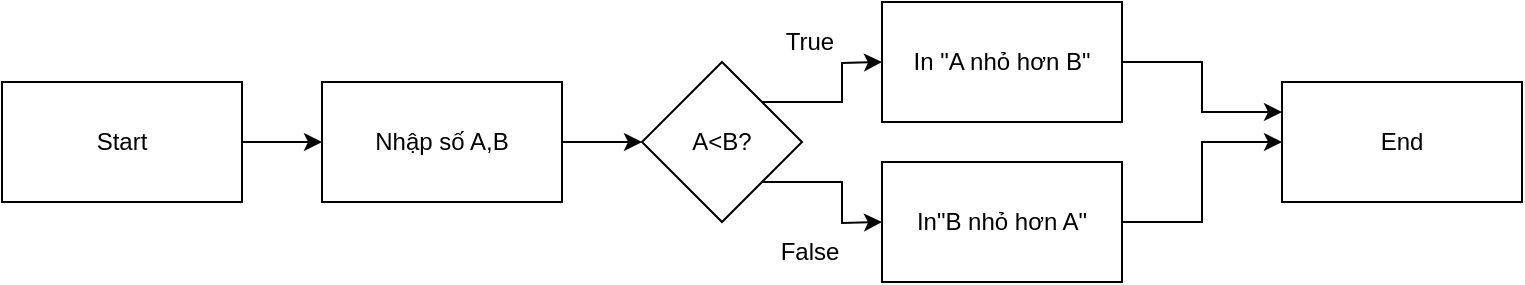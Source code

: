 <mxfile version="25.0.3">
  <diagram name="Trang-1" id="ZEVTTn3Smi4CdU0orfJl">
    <mxGraphModel dx="880" dy="468" grid="1" gridSize="10" guides="1" tooltips="1" connect="1" arrows="1" fold="1" page="1" pageScale="1" pageWidth="827" pageHeight="1169" math="0" shadow="0">
      <root>
        <mxCell id="0" />
        <mxCell id="1" parent="0" />
        <mxCell id="bHb2IhVpbPZFoquiB9Rg-2" value="End" style="rounded=0;whiteSpace=wrap;html=1;" vertex="1" parent="1">
          <mxGeometry x="680" y="210" width="120" height="60" as="geometry" />
        </mxCell>
        <mxCell id="bHb2IhVpbPZFoquiB9Rg-5" style="edgeStyle=orthogonalEdgeStyle;rounded=0;orthogonalLoop=1;jettySize=auto;html=1;exitX=1;exitY=0.5;exitDx=0;exitDy=0;" edge="1" parent="1" source="bHb2IhVpbPZFoquiB9Rg-3">
          <mxGeometry relative="1" as="geometry">
            <mxPoint x="200" y="240" as="targetPoint" />
          </mxGeometry>
        </mxCell>
        <mxCell id="bHb2IhVpbPZFoquiB9Rg-3" value="Start" style="rounded=0;whiteSpace=wrap;html=1;" vertex="1" parent="1">
          <mxGeometry x="40" y="210" width="120" height="60" as="geometry" />
        </mxCell>
        <mxCell id="bHb2IhVpbPZFoquiB9Rg-7" style="edgeStyle=orthogonalEdgeStyle;rounded=0;orthogonalLoop=1;jettySize=auto;html=1;exitX=1;exitY=0.5;exitDx=0;exitDy=0;" edge="1" parent="1" source="bHb2IhVpbPZFoquiB9Rg-6">
          <mxGeometry relative="1" as="geometry">
            <mxPoint x="360" y="240" as="targetPoint" />
          </mxGeometry>
        </mxCell>
        <mxCell id="bHb2IhVpbPZFoquiB9Rg-6" value="Nhập số A,B" style="rounded=0;whiteSpace=wrap;html=1;" vertex="1" parent="1">
          <mxGeometry x="200" y="210" width="120" height="60" as="geometry" />
        </mxCell>
        <mxCell id="bHb2IhVpbPZFoquiB9Rg-12" style="edgeStyle=orthogonalEdgeStyle;rounded=0;orthogonalLoop=1;jettySize=auto;html=1;exitX=1;exitY=0;exitDx=0;exitDy=0;" edge="1" parent="1" source="bHb2IhVpbPZFoquiB9Rg-9">
          <mxGeometry relative="1" as="geometry">
            <mxPoint x="480" y="200" as="targetPoint" />
          </mxGeometry>
        </mxCell>
        <mxCell id="bHb2IhVpbPZFoquiB9Rg-13" style="edgeStyle=orthogonalEdgeStyle;rounded=0;orthogonalLoop=1;jettySize=auto;html=1;exitX=1;exitY=1;exitDx=0;exitDy=0;" edge="1" parent="1" source="bHb2IhVpbPZFoquiB9Rg-9">
          <mxGeometry relative="1" as="geometry">
            <mxPoint x="480" y="280" as="targetPoint" />
          </mxGeometry>
        </mxCell>
        <mxCell id="bHb2IhVpbPZFoquiB9Rg-9" value="A&amp;lt;B?" style="rhombus;whiteSpace=wrap;html=1;" vertex="1" parent="1">
          <mxGeometry x="360" y="200" width="80" height="80" as="geometry" />
        </mxCell>
        <mxCell id="bHb2IhVpbPZFoquiB9Rg-19" style="edgeStyle=orthogonalEdgeStyle;rounded=0;orthogonalLoop=1;jettySize=auto;html=1;exitX=1;exitY=0.5;exitDx=0;exitDy=0;entryX=0;entryY=0.25;entryDx=0;entryDy=0;" edge="1" parent="1" source="bHb2IhVpbPZFoquiB9Rg-15" target="bHb2IhVpbPZFoquiB9Rg-2">
          <mxGeometry relative="1" as="geometry" />
        </mxCell>
        <mxCell id="bHb2IhVpbPZFoquiB9Rg-15" value="In &quot;A nhỏ hơn B&quot;" style="rounded=0;whiteSpace=wrap;html=1;" vertex="1" parent="1">
          <mxGeometry x="480" y="170" width="120" height="60" as="geometry" />
        </mxCell>
        <mxCell id="bHb2IhVpbPZFoquiB9Rg-20" style="edgeStyle=orthogonalEdgeStyle;rounded=0;orthogonalLoop=1;jettySize=auto;html=1;exitX=1;exitY=0.5;exitDx=0;exitDy=0;entryX=0;entryY=0.5;entryDx=0;entryDy=0;" edge="1" parent="1" source="bHb2IhVpbPZFoquiB9Rg-16" target="bHb2IhVpbPZFoquiB9Rg-2">
          <mxGeometry relative="1" as="geometry" />
        </mxCell>
        <mxCell id="bHb2IhVpbPZFoquiB9Rg-16" value="In&quot;B nhỏ hơn A&quot;" style="rounded=0;whiteSpace=wrap;html=1;" vertex="1" parent="1">
          <mxGeometry x="480" y="250" width="120" height="60" as="geometry" />
        </mxCell>
        <mxCell id="bHb2IhVpbPZFoquiB9Rg-21" value="True" style="text;html=1;align=center;verticalAlign=middle;whiteSpace=wrap;rounded=0;" vertex="1" parent="1">
          <mxGeometry x="414" y="180" width="60" height="20" as="geometry" />
        </mxCell>
        <mxCell id="bHb2IhVpbPZFoquiB9Rg-23" value="False" style="text;html=1;align=center;verticalAlign=middle;whiteSpace=wrap;rounded=0;" vertex="1" parent="1">
          <mxGeometry x="414" y="280" width="60" height="30" as="geometry" />
        </mxCell>
      </root>
    </mxGraphModel>
  </diagram>
</mxfile>
